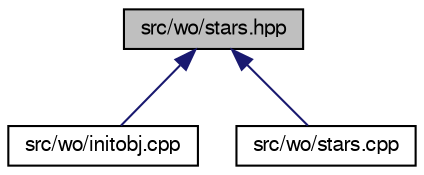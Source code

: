 digraph "src/wo/stars.hpp"
{
 // LATEX_PDF_SIZE
  bgcolor="transparent";
  edge [fontname="FreeSans",fontsize="10",labelfontname="FreeSans",labelfontsize="10"];
  node [fontname="FreeSans",fontsize="10",shape=record];
  Node1 [label="src/wo/stars.hpp",height=0.2,width=0.4,color="black", fillcolor="grey75", style="filled", fontcolor="black",tooltip=" "];
  Node1 -> Node2 [dir="back",color="midnightblue",fontsize="10",style="solid",fontname="FreeSans"];
  Node2 [label="src/wo/initobj.cpp",height=0.2,width=0.4,color="black",URL="$a00551.html",tooltip=" "];
  Node1 -> Node3 [dir="back",color="midnightblue",fontsize="10",style="solid",fontname="FreeSans"];
  Node3 [label="src/wo/stars.cpp",height=0.2,width=0.4,color="black",URL="$a00725.html",tooltip=" "];
}
